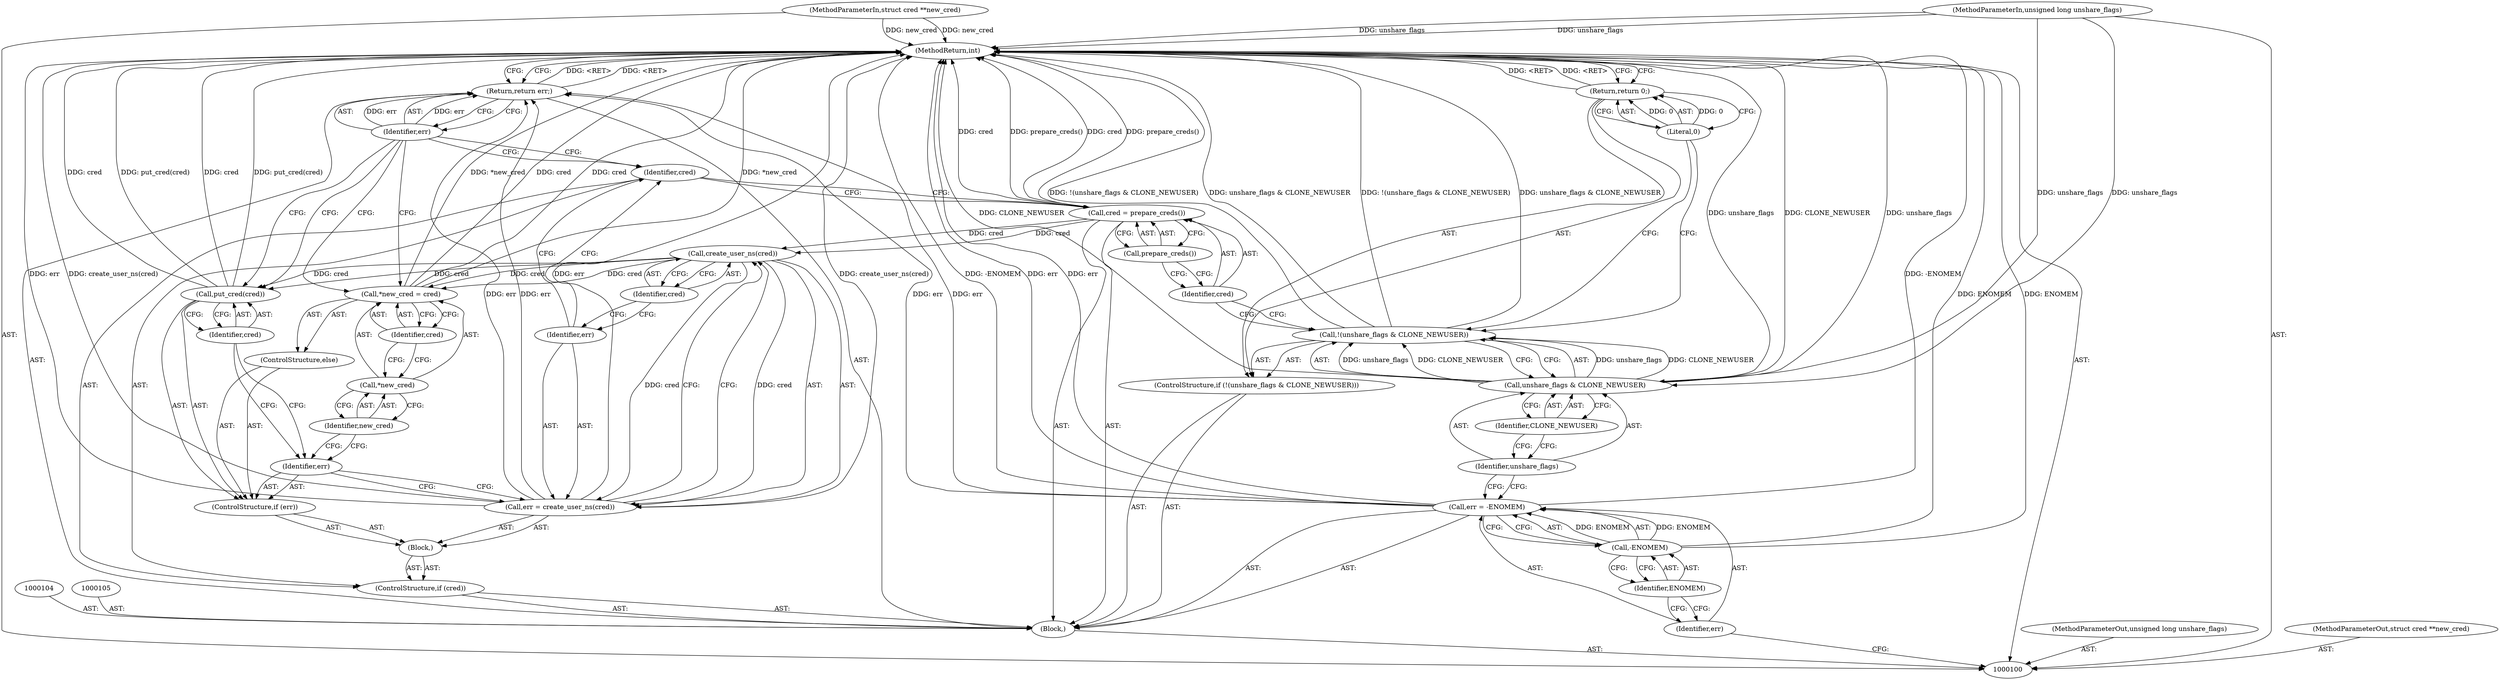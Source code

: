 digraph "0_linux_6160968cee8b90a5dd95318d716e31d7775c4ef3" {
"1000138" [label="(MethodReturn,int)"];
"1000101" [label="(MethodParameterIn,unsigned long unshare_flags)"];
"1000179" [label="(MethodParameterOut,unsigned long unshare_flags)"];
"1000102" [label="(MethodParameterIn,struct cred **new_cred)"];
"1000180" [label="(MethodParameterOut,struct cred **new_cred)"];
"1000120" [label="(ControlStructure,if (cred))"];
"1000122" [label="(Block,)"];
"1000121" [label="(Identifier,cred)"];
"1000123" [label="(Call,err = create_user_ns(cred))"];
"1000124" [label="(Identifier,err)"];
"1000126" [label="(Identifier,cred)"];
"1000125" [label="(Call,create_user_ns(cred))"];
"1000127" [label="(ControlStructure,if (err))"];
"1000128" [label="(Identifier,err)"];
"1000130" [label="(Identifier,cred)"];
"1000129" [label="(Call,put_cred(cred))"];
"1000131" [label="(ControlStructure,else)"];
"1000135" [label="(Identifier,cred)"];
"1000132" [label="(Call,*new_cred = cred)"];
"1000133" [label="(Call,*new_cred)"];
"1000134" [label="(Identifier,new_cred)"];
"1000136" [label="(Return,return err;)"];
"1000137" [label="(Identifier,err)"];
"1000103" [label="(Block,)"];
"1000108" [label="(Call,-ENOMEM)"];
"1000109" [label="(Identifier,ENOMEM)"];
"1000106" [label="(Call,err = -ENOMEM)"];
"1000107" [label="(Identifier,err)"];
"1000110" [label="(ControlStructure,if (!(unshare_flags & CLONE_NEWUSER)))"];
"1000114" [label="(Identifier,CLONE_NEWUSER)"];
"1000111" [label="(Call,!(unshare_flags & CLONE_NEWUSER))"];
"1000112" [label="(Call,unshare_flags & CLONE_NEWUSER)"];
"1000113" [label="(Identifier,unshare_flags)"];
"1000116" [label="(Literal,0)"];
"1000115" [label="(Return,return 0;)"];
"1000117" [label="(Call,cred = prepare_creds())"];
"1000118" [label="(Identifier,cred)"];
"1000119" [label="(Call,prepare_creds())"];
"1000138" -> "1000100"  [label="AST: "];
"1000138" -> "1000115"  [label="CFG: "];
"1000138" -> "1000136"  [label="CFG: "];
"1000136" -> "1000138"  [label="DDG: <RET>"];
"1000129" -> "1000138"  [label="DDG: cred"];
"1000129" -> "1000138"  [label="DDG: put_cred(cred)"];
"1000123" -> "1000138"  [label="DDG: create_user_ns(cred)"];
"1000123" -> "1000138"  [label="DDG: err"];
"1000106" -> "1000138"  [label="DDG: -ENOMEM"];
"1000106" -> "1000138"  [label="DDG: err"];
"1000112" -> "1000138"  [label="DDG: CLONE_NEWUSER"];
"1000112" -> "1000138"  [label="DDG: unshare_flags"];
"1000117" -> "1000138"  [label="DDG: cred"];
"1000117" -> "1000138"  [label="DDG: prepare_creds()"];
"1000111" -> "1000138"  [label="DDG: !(unshare_flags & CLONE_NEWUSER)"];
"1000111" -> "1000138"  [label="DDG: unshare_flags & CLONE_NEWUSER"];
"1000132" -> "1000138"  [label="DDG: *new_cred"];
"1000132" -> "1000138"  [label="DDG: cred"];
"1000102" -> "1000138"  [label="DDG: new_cred"];
"1000101" -> "1000138"  [label="DDG: unshare_flags"];
"1000108" -> "1000138"  [label="DDG: ENOMEM"];
"1000115" -> "1000138"  [label="DDG: <RET>"];
"1000101" -> "1000100"  [label="AST: "];
"1000101" -> "1000138"  [label="DDG: unshare_flags"];
"1000101" -> "1000112"  [label="DDG: unshare_flags"];
"1000179" -> "1000100"  [label="AST: "];
"1000102" -> "1000100"  [label="AST: "];
"1000102" -> "1000138"  [label="DDG: new_cred"];
"1000180" -> "1000100"  [label="AST: "];
"1000120" -> "1000103"  [label="AST: "];
"1000121" -> "1000120"  [label="AST: "];
"1000122" -> "1000120"  [label="AST: "];
"1000122" -> "1000120"  [label="AST: "];
"1000123" -> "1000122"  [label="AST: "];
"1000127" -> "1000122"  [label="AST: "];
"1000121" -> "1000120"  [label="AST: "];
"1000121" -> "1000117"  [label="CFG: "];
"1000124" -> "1000121"  [label="CFG: "];
"1000137" -> "1000121"  [label="CFG: "];
"1000123" -> "1000122"  [label="AST: "];
"1000123" -> "1000125"  [label="CFG: "];
"1000124" -> "1000123"  [label="AST: "];
"1000125" -> "1000123"  [label="AST: "];
"1000128" -> "1000123"  [label="CFG: "];
"1000123" -> "1000138"  [label="DDG: create_user_ns(cred)"];
"1000123" -> "1000138"  [label="DDG: err"];
"1000125" -> "1000123"  [label="DDG: cred"];
"1000123" -> "1000136"  [label="DDG: err"];
"1000124" -> "1000123"  [label="AST: "];
"1000124" -> "1000121"  [label="CFG: "];
"1000126" -> "1000124"  [label="CFG: "];
"1000126" -> "1000125"  [label="AST: "];
"1000126" -> "1000124"  [label="CFG: "];
"1000125" -> "1000126"  [label="CFG: "];
"1000125" -> "1000123"  [label="AST: "];
"1000125" -> "1000126"  [label="CFG: "];
"1000126" -> "1000125"  [label="AST: "];
"1000123" -> "1000125"  [label="CFG: "];
"1000125" -> "1000123"  [label="DDG: cred"];
"1000117" -> "1000125"  [label="DDG: cred"];
"1000125" -> "1000129"  [label="DDG: cred"];
"1000125" -> "1000132"  [label="DDG: cred"];
"1000127" -> "1000122"  [label="AST: "];
"1000128" -> "1000127"  [label="AST: "];
"1000129" -> "1000127"  [label="AST: "];
"1000131" -> "1000127"  [label="AST: "];
"1000128" -> "1000127"  [label="AST: "];
"1000128" -> "1000123"  [label="CFG: "];
"1000130" -> "1000128"  [label="CFG: "];
"1000134" -> "1000128"  [label="CFG: "];
"1000130" -> "1000129"  [label="AST: "];
"1000130" -> "1000128"  [label="CFG: "];
"1000129" -> "1000130"  [label="CFG: "];
"1000129" -> "1000127"  [label="AST: "];
"1000129" -> "1000130"  [label="CFG: "];
"1000130" -> "1000129"  [label="AST: "];
"1000137" -> "1000129"  [label="CFG: "];
"1000129" -> "1000138"  [label="DDG: cred"];
"1000129" -> "1000138"  [label="DDG: put_cred(cred)"];
"1000125" -> "1000129"  [label="DDG: cred"];
"1000131" -> "1000127"  [label="AST: "];
"1000132" -> "1000131"  [label="AST: "];
"1000135" -> "1000132"  [label="AST: "];
"1000135" -> "1000133"  [label="CFG: "];
"1000132" -> "1000135"  [label="CFG: "];
"1000132" -> "1000131"  [label="AST: "];
"1000132" -> "1000135"  [label="CFG: "];
"1000133" -> "1000132"  [label="AST: "];
"1000135" -> "1000132"  [label="AST: "];
"1000137" -> "1000132"  [label="CFG: "];
"1000132" -> "1000138"  [label="DDG: *new_cred"];
"1000132" -> "1000138"  [label="DDG: cred"];
"1000125" -> "1000132"  [label="DDG: cred"];
"1000133" -> "1000132"  [label="AST: "];
"1000133" -> "1000134"  [label="CFG: "];
"1000134" -> "1000133"  [label="AST: "];
"1000135" -> "1000133"  [label="CFG: "];
"1000134" -> "1000133"  [label="AST: "];
"1000134" -> "1000128"  [label="CFG: "];
"1000133" -> "1000134"  [label="CFG: "];
"1000136" -> "1000103"  [label="AST: "];
"1000136" -> "1000137"  [label="CFG: "];
"1000137" -> "1000136"  [label="AST: "];
"1000138" -> "1000136"  [label="CFG: "];
"1000136" -> "1000138"  [label="DDG: <RET>"];
"1000137" -> "1000136"  [label="DDG: err"];
"1000106" -> "1000136"  [label="DDG: err"];
"1000123" -> "1000136"  [label="DDG: err"];
"1000137" -> "1000136"  [label="AST: "];
"1000137" -> "1000129"  [label="CFG: "];
"1000137" -> "1000132"  [label="CFG: "];
"1000137" -> "1000121"  [label="CFG: "];
"1000136" -> "1000137"  [label="CFG: "];
"1000137" -> "1000136"  [label="DDG: err"];
"1000103" -> "1000100"  [label="AST: "];
"1000104" -> "1000103"  [label="AST: "];
"1000105" -> "1000103"  [label="AST: "];
"1000106" -> "1000103"  [label="AST: "];
"1000110" -> "1000103"  [label="AST: "];
"1000117" -> "1000103"  [label="AST: "];
"1000120" -> "1000103"  [label="AST: "];
"1000136" -> "1000103"  [label="AST: "];
"1000108" -> "1000106"  [label="AST: "];
"1000108" -> "1000109"  [label="CFG: "];
"1000109" -> "1000108"  [label="AST: "];
"1000106" -> "1000108"  [label="CFG: "];
"1000108" -> "1000138"  [label="DDG: ENOMEM"];
"1000108" -> "1000106"  [label="DDG: ENOMEM"];
"1000109" -> "1000108"  [label="AST: "];
"1000109" -> "1000107"  [label="CFG: "];
"1000108" -> "1000109"  [label="CFG: "];
"1000106" -> "1000103"  [label="AST: "];
"1000106" -> "1000108"  [label="CFG: "];
"1000107" -> "1000106"  [label="AST: "];
"1000108" -> "1000106"  [label="AST: "];
"1000113" -> "1000106"  [label="CFG: "];
"1000106" -> "1000138"  [label="DDG: -ENOMEM"];
"1000106" -> "1000138"  [label="DDG: err"];
"1000108" -> "1000106"  [label="DDG: ENOMEM"];
"1000106" -> "1000136"  [label="DDG: err"];
"1000107" -> "1000106"  [label="AST: "];
"1000107" -> "1000100"  [label="CFG: "];
"1000109" -> "1000107"  [label="CFG: "];
"1000110" -> "1000103"  [label="AST: "];
"1000111" -> "1000110"  [label="AST: "];
"1000115" -> "1000110"  [label="AST: "];
"1000114" -> "1000112"  [label="AST: "];
"1000114" -> "1000113"  [label="CFG: "];
"1000112" -> "1000114"  [label="CFG: "];
"1000111" -> "1000110"  [label="AST: "];
"1000111" -> "1000112"  [label="CFG: "];
"1000112" -> "1000111"  [label="AST: "];
"1000116" -> "1000111"  [label="CFG: "];
"1000118" -> "1000111"  [label="CFG: "];
"1000111" -> "1000138"  [label="DDG: !(unshare_flags & CLONE_NEWUSER)"];
"1000111" -> "1000138"  [label="DDG: unshare_flags & CLONE_NEWUSER"];
"1000112" -> "1000111"  [label="DDG: unshare_flags"];
"1000112" -> "1000111"  [label="DDG: CLONE_NEWUSER"];
"1000112" -> "1000111"  [label="AST: "];
"1000112" -> "1000114"  [label="CFG: "];
"1000113" -> "1000112"  [label="AST: "];
"1000114" -> "1000112"  [label="AST: "];
"1000111" -> "1000112"  [label="CFG: "];
"1000112" -> "1000138"  [label="DDG: CLONE_NEWUSER"];
"1000112" -> "1000138"  [label="DDG: unshare_flags"];
"1000112" -> "1000111"  [label="DDG: unshare_flags"];
"1000112" -> "1000111"  [label="DDG: CLONE_NEWUSER"];
"1000101" -> "1000112"  [label="DDG: unshare_flags"];
"1000113" -> "1000112"  [label="AST: "];
"1000113" -> "1000106"  [label="CFG: "];
"1000114" -> "1000113"  [label="CFG: "];
"1000116" -> "1000115"  [label="AST: "];
"1000116" -> "1000111"  [label="CFG: "];
"1000115" -> "1000116"  [label="CFG: "];
"1000116" -> "1000115"  [label="DDG: 0"];
"1000115" -> "1000110"  [label="AST: "];
"1000115" -> "1000116"  [label="CFG: "];
"1000116" -> "1000115"  [label="AST: "];
"1000138" -> "1000115"  [label="CFG: "];
"1000115" -> "1000138"  [label="DDG: <RET>"];
"1000116" -> "1000115"  [label="DDG: 0"];
"1000117" -> "1000103"  [label="AST: "];
"1000117" -> "1000119"  [label="CFG: "];
"1000118" -> "1000117"  [label="AST: "];
"1000119" -> "1000117"  [label="AST: "];
"1000121" -> "1000117"  [label="CFG: "];
"1000117" -> "1000138"  [label="DDG: cred"];
"1000117" -> "1000138"  [label="DDG: prepare_creds()"];
"1000117" -> "1000125"  [label="DDG: cred"];
"1000118" -> "1000117"  [label="AST: "];
"1000118" -> "1000111"  [label="CFG: "];
"1000119" -> "1000118"  [label="CFG: "];
"1000119" -> "1000117"  [label="AST: "];
"1000119" -> "1000118"  [label="CFG: "];
"1000117" -> "1000119"  [label="CFG: "];
}
